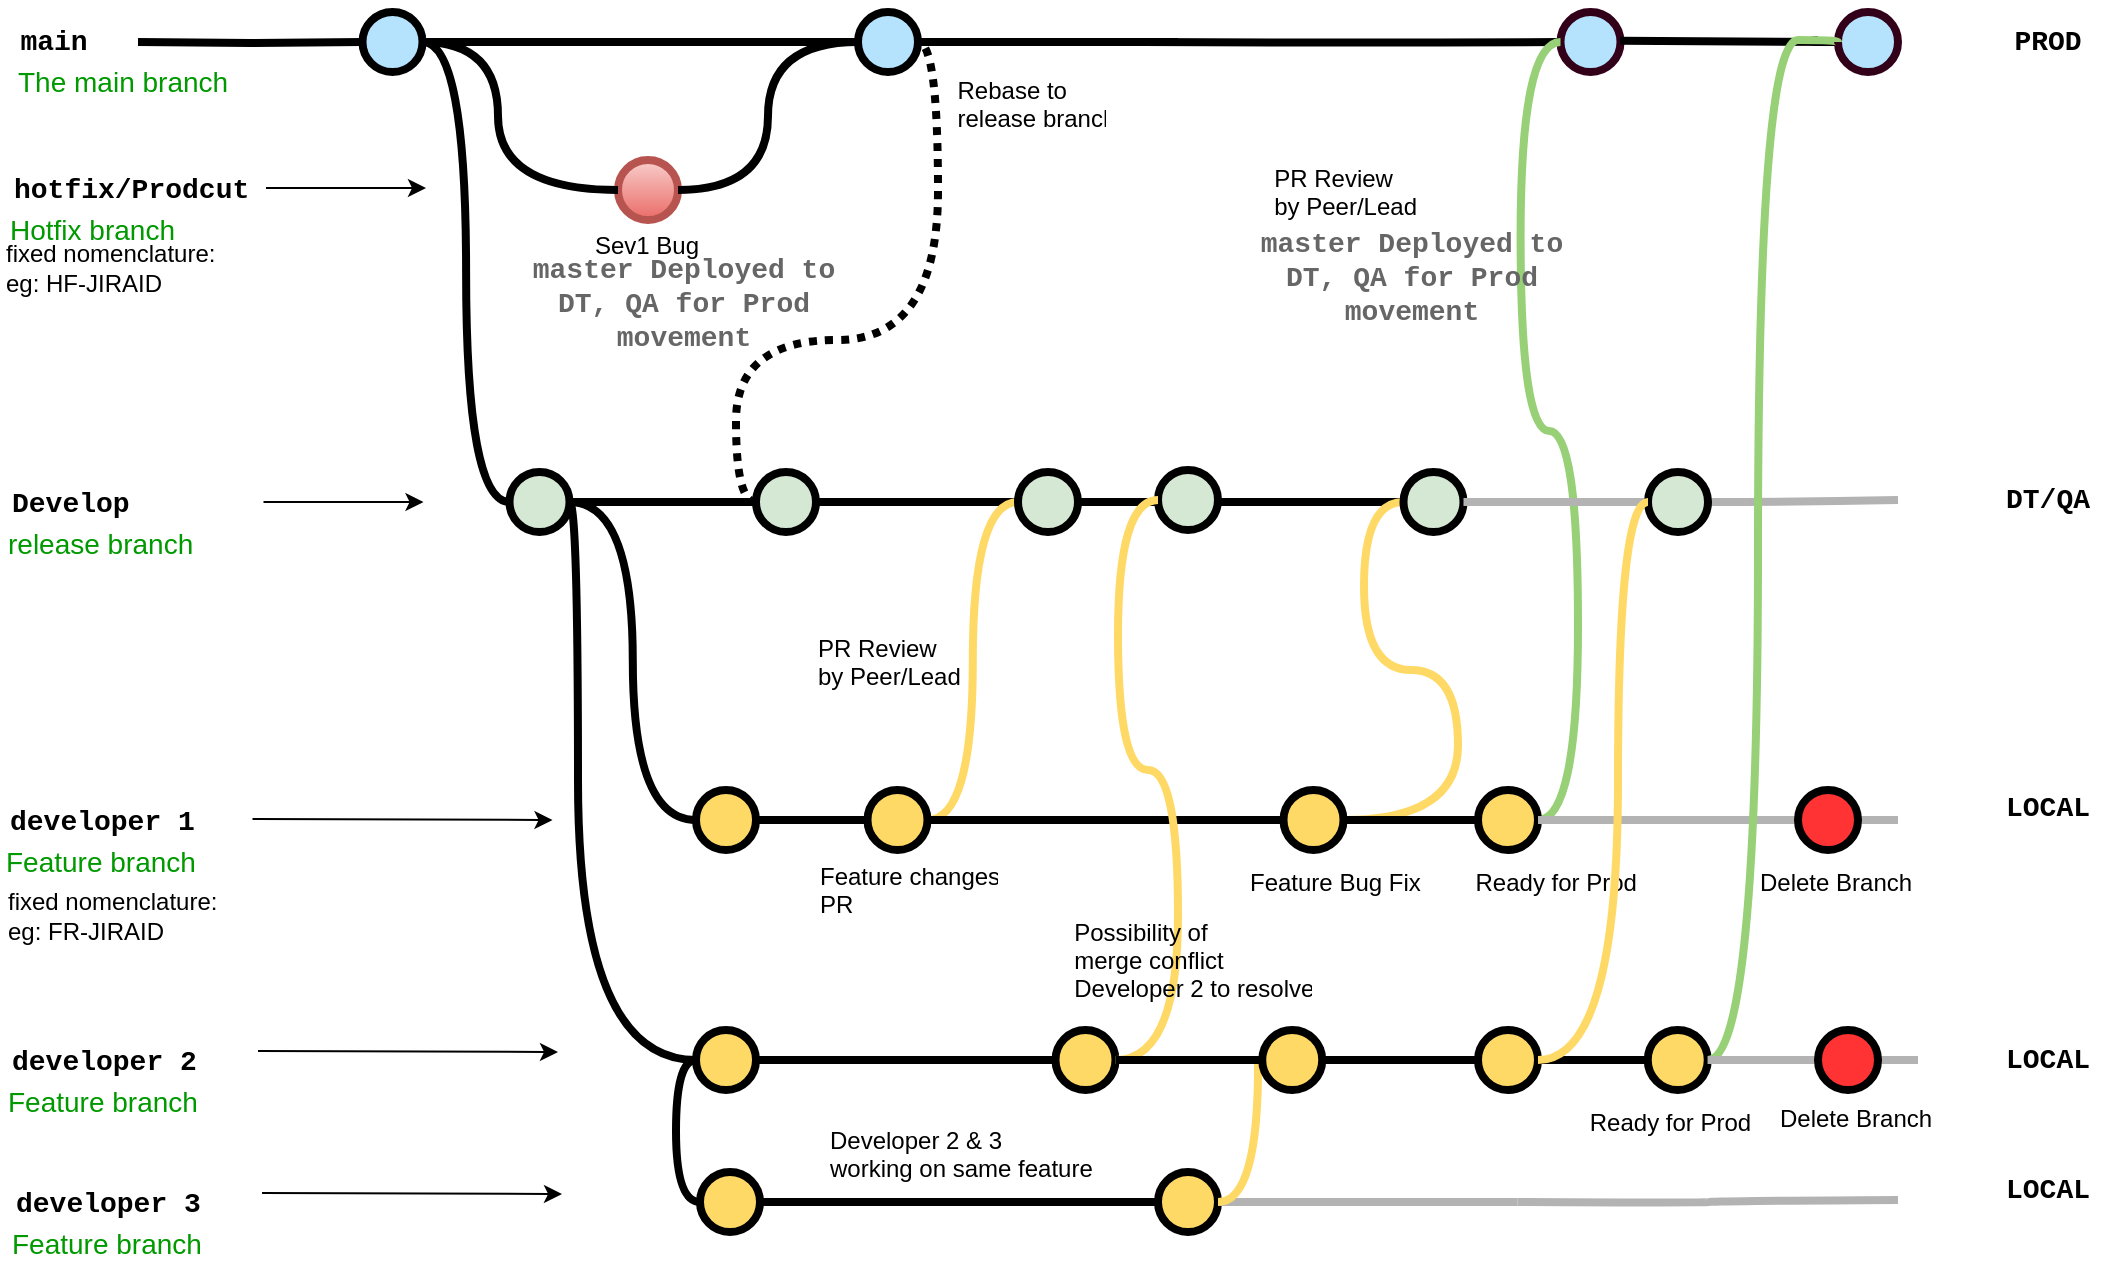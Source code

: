 <mxfile version="21.7.2" type="github">
  <diagram name="Page-1" id="x6axQz3fHqevGrwTB3aZ">
    <mxGraphModel dx="1026" dy="654" grid="1" gridSize="10" guides="1" tooltips="1" connect="1" arrows="1" fold="1" page="1" pageScale="1" pageWidth="850" pageHeight="1100" math="0" shadow="0">
      <root>
        <mxCell id="0" />
        <mxCell id="1" parent="0" />
        <mxCell id="QU6kxWwYpdwkzqT0IQGe-1" style="edgeStyle=orthogonalEdgeStyle;curved=1;orthogonalLoop=1;jettySize=auto;html=1;exitX=1;exitY=0.5;exitDx=0;exitDy=0;exitPerimeter=0;endArrow=none;endFill=0;strokeColor=#B3B3B3;strokeWidth=4;startArrow=none;" parent="1" source="QU6kxWwYpdwkzqT0IQGe-69" edge="1">
          <mxGeometry relative="1" as="geometry">
            <mxPoint x="1030" y="600" as="targetPoint" />
          </mxGeometry>
        </mxCell>
        <mxCell id="QU6kxWwYpdwkzqT0IQGe-2" style="edgeStyle=orthogonalEdgeStyle;curved=1;orthogonalLoop=1;jettySize=auto;html=1;exitX=1;exitY=0.5;exitDx=0;exitDy=0;exitPerimeter=0;endArrow=none;endFill=0;strokeColor=#B3B3B3;strokeWidth=4;" parent="1" source="u2piWgeCsa4W5K2k9t0e-21" edge="1">
          <mxGeometry relative="1" as="geometry">
            <mxPoint x="1030" y="440" as="targetPoint" />
          </mxGeometry>
        </mxCell>
        <mxCell id="QU6kxWwYpdwkzqT0IQGe-3" value="Sev1 Bug" style="text;html=1;strokeColor=none;fillColor=none;align=center;verticalAlign=middle;whiteSpace=wrap;overflow=hidden;" parent="1" vertex="1">
          <mxGeometry x="373.38" y="300" width="63.25" height="26" as="geometry" />
        </mxCell>
        <mxCell id="QU6kxWwYpdwkzqT0IQGe-4" value="" style="edgeStyle=orthogonalEdgeStyle;rounded=0;html=1;jettySize=auto;orthogonalLoop=1;plain-blue;endArrow=none;endFill=0;strokeWidth=4;strokeColor=#000000;startArrow=none;" parent="1" source="QU6kxWwYpdwkzqT0IQGe-56" edge="1">
          <mxGeometry x="292.25" y="211" as="geometry">
            <mxPoint x="500" y="211" as="targetPoint" />
          </mxGeometry>
        </mxCell>
        <mxCell id="QU6kxWwYpdwkzqT0IQGe-5" style="rounded=0;html=1;exitX=1;exitY=0.5;exitPerimeter=0;entryX=0;entryY=0.5;entryPerimeter=0;endArrow=none;endFill=0;jettySize=auto;orthogonalLoop=1;strokeWidth=4;fontSize=15;edgeStyle=orthogonalEdgeStyle;curved=1;" parent="1" source="QU6kxWwYpdwkzqT0IQGe-6" target="QU6kxWwYpdwkzqT0IQGe-12" edge="1">
          <mxGeometry relative="1" as="geometry" />
        </mxCell>
        <mxCell id="QU6kxWwYpdwkzqT0IQGe-6" value="" style="verticalLabelPosition=bottom;verticalAlign=top;html=1;strokeWidth=4;shape=mxgraph.flowchart.on-page_reference;plain-blue;gradientColor=none;fillColor=#B5E3Fe;strokeColor=#000000;" parent="1" vertex="1">
          <mxGeometry x="262.25" y="196" width="30" height="30" as="geometry" />
        </mxCell>
        <mxCell id="QU6kxWwYpdwkzqT0IQGe-7" value="" style="edgeStyle=orthogonalEdgeStyle;curved=1;rounded=0;orthogonalLoop=1;jettySize=auto;html=1;endArrow=none;endFill=0;strokeWidth=4;entryX=0;entryY=0.5;entryDx=0;entryDy=0;entryPerimeter=0;" parent="1" target="QU6kxWwYpdwkzqT0IQGe-8" edge="1">
          <mxGeometry relative="1" as="geometry">
            <mxPoint x="734.5" y="211" as="targetPoint" />
            <mxPoint x="652.25" y="211" as="sourcePoint" />
          </mxGeometry>
        </mxCell>
        <mxCell id="QU6kxWwYpdwkzqT0IQGe-8" value="" style="verticalLabelPosition=bottom;verticalAlign=top;html=1;strokeWidth=4;shape=mxgraph.flowchart.on-page_reference;plain-blue;gradientColor=none;strokeColor=#33001A;fillColor=#B5E3FE;" parent="1" vertex="1">
          <mxGeometry x="861.25" y="196" width="30" height="30" as="geometry" />
        </mxCell>
        <mxCell id="QU6kxWwYpdwkzqT0IQGe-9" value="" style="edgeStyle=orthogonalEdgeStyle;rounded=0;html=1;jettySize=auto;orthogonalLoop=1;strokeWidth=4;endArrow=none;endFill=0;" parent="1" target="QU6kxWwYpdwkzqT0IQGe-6" edge="1">
          <mxGeometry x="192.25" y="211" as="geometry">
            <mxPoint x="150" y="211" as="sourcePoint" />
          </mxGeometry>
        </mxCell>
        <mxCell id="QU6kxWwYpdwkzqT0IQGe-10" value="main" style="text;html=1;strokeColor=none;fillColor=none;align=center;verticalAlign=middle;whiteSpace=wrap;overflow=hidden;fontSize=14;fontStyle=1;fontFamily=Courier New;" parent="1" vertex="1">
          <mxGeometry x="83" y="190" width="50" height="42" as="geometry" />
        </mxCell>
        <mxCell id="QU6kxWwYpdwkzqT0IQGe-11" style="edgeStyle=orthogonalEdgeStyle;curved=1;rounded=0;html=1;exitX=1;exitY=0.5;exitPerimeter=0;endArrow=none;endFill=0;jettySize=auto;orthogonalLoop=1;strokeWidth=4;fontSize=15;" parent="1" source="QU6kxWwYpdwkzqT0IQGe-12" edge="1">
          <mxGeometry relative="1" as="geometry">
            <mxPoint x="480" y="441" as="targetPoint" />
          </mxGeometry>
        </mxCell>
        <mxCell id="QU6kxWwYpdwkzqT0IQGe-12" value="" style="verticalLabelPosition=bottom;verticalAlign=top;html=1;strokeWidth=4;shape=mxgraph.flowchart.on-page_reference;plain-purple;gradientColor=none;strokeColor=#000000;fillColor=#D5E8D4;" parent="1" vertex="1">
          <mxGeometry x="335.75" y="426" width="30" height="30" as="geometry" />
        </mxCell>
        <mxCell id="QU6kxWwYpdwkzqT0IQGe-13" style="edgeStyle=orthogonalEdgeStyle;curved=1;rounded=0;html=1;exitX=1;exitY=0.5;exitPerimeter=0;entryX=0;entryY=0.5;entryPerimeter=0;endArrow=none;endFill=0;jettySize=auto;orthogonalLoop=1;strokeWidth=4;fontSize=15;entryDx=0;entryDy=0;" parent="1" target="QU6kxWwYpdwkzqT0IQGe-27" edge="1" source="u2piWgeCsa4W5K2k9t0e-32">
          <mxGeometry relative="1" as="geometry">
            <mxPoint x="472.75" y="441" as="sourcePoint" />
            <mxPoint x="545.75" y="441" as="targetPoint" />
          </mxGeometry>
        </mxCell>
        <mxCell id="QU6kxWwYpdwkzqT0IQGe-14" value="Develop" style="text;html=1;strokeColor=none;fillColor=none;align=left;verticalAlign=middle;whiteSpace=wrap;overflow=hidden;fontSize=14;fontStyle=1;fontFamily=Courier New;" parent="1" vertex="1">
          <mxGeometry x="84.75" y="431" width="240" height="20" as="geometry" />
        </mxCell>
        <mxCell id="QU6kxWwYpdwkzqT0IQGe-15" style="edgeStyle=orthogonalEdgeStyle;rounded=0;orthogonalLoop=1;jettySize=auto;html=1;entryX=1;entryY=0.5;entryDx=0;entryDy=0;entryPerimeter=0;endArrow=none;endFill=0;strokeWidth=4;curved=1;exitX=0;exitY=0.5;exitDx=0;exitDy=0;exitPerimeter=0;" parent="1" source="QU6kxWwYpdwkzqT0IQGe-17" target="QU6kxWwYpdwkzqT0IQGe-12" edge="1">
          <mxGeometry relative="1" as="geometry">
            <mxPoint x="412.75" y="521" as="sourcePoint" />
          </mxGeometry>
        </mxCell>
        <mxCell id="QU6kxWwYpdwkzqT0IQGe-16" value="" style="edgeStyle=orthogonalEdgeStyle;rounded=0;orthogonalLoop=1;jettySize=auto;html=1;endArrow=none;endFill=0;strokeWidth=4;" parent="1" source="QU6kxWwYpdwkzqT0IQGe-17" target="QU6kxWwYpdwkzqT0IQGe-19" edge="1">
          <mxGeometry relative="1" as="geometry" />
        </mxCell>
        <mxCell id="QU6kxWwYpdwkzqT0IQGe-17" value="" style="verticalLabelPosition=bottom;verticalAlign=top;html=1;strokeWidth=4;shape=mxgraph.flowchart.on-page_reference;plain-purple;gradientColor=none;strokeColor=#000000;fillColor=#FFD966;" parent="1" vertex="1">
          <mxGeometry x="429" y="585" width="30" height="30" as="geometry" />
        </mxCell>
        <mxCell id="QU6kxWwYpdwkzqT0IQGe-18" style="edgeStyle=orthogonalEdgeStyle;curved=1;rounded=0;orthogonalLoop=1;jettySize=auto;html=1;exitX=1;exitY=0.5;exitDx=0;exitDy=0;exitPerimeter=0;entryX=0;entryY=0.5;entryDx=0;entryDy=0;entryPerimeter=0;endArrow=none;endFill=0;strokeWidth=4;fontFamily=Courier New;fontColor=#009900;strokeColor=#FFD966;" parent="1" source="QU6kxWwYpdwkzqT0IQGe-19" target="QU6kxWwYpdwkzqT0IQGe-27" edge="1">
          <mxGeometry relative="1" as="geometry">
            <mxPoint x="692.75" y="521" as="targetPoint" />
          </mxGeometry>
        </mxCell>
        <mxCell id="QU6kxWwYpdwkzqT0IQGe-19" value="" style="verticalLabelPosition=bottom;verticalAlign=top;html=1;strokeWidth=4;shape=mxgraph.flowchart.on-page_reference;plain-purple;gradientColor=none;strokeColor=#000000;fillColor=#FFD966;" parent="1" vertex="1">
          <mxGeometry x="514.75" y="585" width="30" height="30" as="geometry" />
        </mxCell>
        <mxCell id="QU6kxWwYpdwkzqT0IQGe-20" value="developer 1" style="text;html=1;strokeColor=none;fillColor=none;align=left;verticalAlign=middle;whiteSpace=wrap;overflow=hidden;fontSize=14;fontStyle=1;fontFamily=Courier New;" parent="1" vertex="1">
          <mxGeometry x="83.5" y="590" width="240" height="20" as="geometry" />
        </mxCell>
        <mxCell id="QU6kxWwYpdwkzqT0IQGe-21" value="Feature branch" style="text;html=1;strokeColor=none;fillColor=none;align=left;verticalAlign=middle;whiteSpace=wrap;overflow=hidden;fontSize=14;fontStyle=0;fontColor=#009900;" parent="1" vertex="1">
          <mxGeometry x="81.75" y="610" width="240" height="20" as="geometry" />
        </mxCell>
        <mxCell id="QU6kxWwYpdwkzqT0IQGe-22" value="release branch" style="text;html=1;strokeColor=none;fillColor=none;align=left;verticalAlign=middle;whiteSpace=wrap;overflow=hidden;fontSize=14;fontStyle=0;fontColor=#009900;" parent="1" vertex="1">
          <mxGeometry x="82.75" y="451" width="240" height="20" as="geometry" />
        </mxCell>
        <mxCell id="QU6kxWwYpdwkzqT0IQGe-23" value="The main branch&lt;br&gt;" style="text;html=1;strokeColor=none;fillColor=none;align=left;verticalAlign=middle;whiteSpace=wrap;overflow=hidden;fontSize=14;fontStyle=0;fontColor=#009900;" parent="1" vertex="1">
          <mxGeometry x="88.25" y="220" width="146.75" height="20" as="geometry" />
        </mxCell>
        <mxCell id="QU6kxWwYpdwkzqT0IQGe-24" value="" style="endArrow=classic;html=1;strokeWidth=1;fontFamily=Courier New;fontColor=#009900;" parent="1" edge="1">
          <mxGeometry width="50" height="50" relative="1" as="geometry">
            <mxPoint x="207.25" y="599.5" as="sourcePoint" />
            <mxPoint x="357.25" y="600" as="targetPoint" />
          </mxGeometry>
        </mxCell>
        <mxCell id="QU6kxWwYpdwkzqT0IQGe-25" value="" style="endArrow=classic;html=1;strokeWidth=1;fontFamily=Courier New;fontColor=#009900;" parent="1" edge="1">
          <mxGeometry width="50" height="50" relative="1" as="geometry">
            <mxPoint x="212.75" y="441" as="sourcePoint" />
            <mxPoint x="292.75" y="441" as="targetPoint" />
          </mxGeometry>
        </mxCell>
        <mxCell id="QU6kxWwYpdwkzqT0IQGe-26" value="" style="edgeStyle=orthogonalEdgeStyle;curved=1;rounded=0;orthogonalLoop=1;jettySize=auto;html=1;endArrow=none;endFill=0;strokeWidth=4;fontFamily=Courier New;fontColor=#009900;" parent="1" source="QU6kxWwYpdwkzqT0IQGe-27" target="QU6kxWwYpdwkzqT0IQGe-29" edge="1">
          <mxGeometry relative="1" as="geometry" />
        </mxCell>
        <mxCell id="QU6kxWwYpdwkzqT0IQGe-27" value="" style="verticalLabelPosition=bottom;verticalAlign=top;html=1;strokeWidth=4;shape=mxgraph.flowchart.on-page_reference;plain-purple;gradientColor=none;strokeColor=#000000;fillColor=#D5E8D4;" parent="1" vertex="1">
          <mxGeometry x="590" y="426" width="30" height="30" as="geometry" />
        </mxCell>
        <mxCell id="QU6kxWwYpdwkzqT0IQGe-28" style="edgeStyle=orthogonalEdgeStyle;curved=1;orthogonalLoop=1;jettySize=auto;html=1;exitX=0;exitY=0.5;exitDx=0;exitDy=0;exitPerimeter=0;entryX=1;entryY=0.5;entryDx=0;entryDy=0;entryPerimeter=0;endArrow=none;endFill=0;strokeColor=#FFD966;strokeWidth=4;" parent="1" source="QU6kxWwYpdwkzqT0IQGe-29" target="QU6kxWwYpdwkzqT0IQGe-43" edge="1">
          <mxGeometry relative="1" as="geometry">
            <Array as="points">
              <mxPoint x="763" y="441" />
              <mxPoint x="763" y="525" />
              <mxPoint x="810" y="525" />
              <mxPoint x="810" y="600" />
            </Array>
          </mxGeometry>
        </mxCell>
        <mxCell id="QU6kxWwYpdwkzqT0IQGe-29" value="" style="verticalLabelPosition=bottom;verticalAlign=top;html=1;strokeWidth=4;shape=mxgraph.flowchart.on-page_reference;plain-purple;gradientColor=none;strokeColor=#000000;fillColor=#D5E8D4;" parent="1" vertex="1">
          <mxGeometry x="782.75" y="426" width="30" height="30" as="geometry" />
        </mxCell>
        <mxCell id="QU6kxWwYpdwkzqT0IQGe-30" value="" style="edgeStyle=orthogonalEdgeStyle;rounded=0;orthogonalLoop=1;jettySize=auto;html=1;fontSize=15;endArrow=none;endFill=0;strokeWidth=4;" parent="1" source="QU6kxWwYpdwkzqT0IQGe-56" edge="1">
          <mxGeometry relative="1" as="geometry">
            <mxPoint x="670" y="211" as="targetPoint" />
            <mxPoint x="482.25" y="211" as="sourcePoint" />
          </mxGeometry>
        </mxCell>
        <mxCell id="QU6kxWwYpdwkzqT0IQGe-31" value="&lt;div style=&quot;&quot;&gt;&lt;span&gt;fixed nomenclature:&lt;/span&gt;&lt;/div&gt;&lt;div style=&quot;&quot;&gt;&lt;span&gt;eg: FR-JIRAID&lt;/span&gt;&lt;/div&gt;" style="text;html=1;strokeColor=none;fillColor=none;align=left;verticalAlign=middle;whiteSpace=wrap;overflow=hidden;fontSize=12;fontStyle=0;fontColor=#000000;" parent="1" vertex="1">
          <mxGeometry x="82.75" y="625" width="153.25" height="45" as="geometry" />
        </mxCell>
        <mxCell id="QU6kxWwYpdwkzqT0IQGe-32" value="" style="verticalLabelPosition=bottom;verticalAlign=top;html=1;strokeWidth=4;shape=mxgraph.flowchart.on-page_reference;plain-blue;gradientColor=#EA6B66;strokeColor=#B85450;fillColor=#F8CECC;" parent="1" vertex="1">
          <mxGeometry x="390" y="270" width="30" height="30" as="geometry" />
        </mxCell>
        <mxCell id="QU6kxWwYpdwkzqT0IQGe-33" style="edgeStyle=orthogonalEdgeStyle;curved=1;rounded=0;html=1;exitX=1;exitY=0.5;exitPerimeter=0;entryX=0;entryY=0.5;entryPerimeter=0;endArrow=none;endFill=0;jettySize=auto;orthogonalLoop=1;strokeWidth=4;fontSize=15;exitDx=0;exitDy=0;entryDx=0;entryDy=0;" parent="1" source="QU6kxWwYpdwkzqT0IQGe-6" target="QU6kxWwYpdwkzqT0IQGe-32" edge="1">
          <mxGeometry relative="1" as="geometry">
            <mxPoint x="302.25" y="221" as="sourcePoint" />
            <mxPoint x="349.75" y="366" as="targetPoint" />
            <Array as="points">
              <mxPoint x="330" y="211" />
              <mxPoint x="330" y="285" />
            </Array>
          </mxGeometry>
        </mxCell>
        <mxCell id="QU6kxWwYpdwkzqT0IQGe-34" value="hotfix/Prodcut" style="text;html=1;strokeColor=none;fillColor=none;align=left;verticalAlign=middle;whiteSpace=wrap;overflow=hidden;fontSize=14;fontStyle=1;fontFamily=Courier New;" parent="1" vertex="1">
          <mxGeometry x="86" y="274" width="240" height="20" as="geometry" />
        </mxCell>
        <mxCell id="QU6kxWwYpdwkzqT0IQGe-35" value="Hotfix branch" style="text;html=1;strokeColor=none;fillColor=none;align=left;verticalAlign=middle;whiteSpace=wrap;overflow=hidden;fontSize=14;fontStyle=0;fontColor=#009900;" parent="1" vertex="1">
          <mxGeometry x="84" y="294" width="240" height="20" as="geometry" />
        </mxCell>
        <mxCell id="QU6kxWwYpdwkzqT0IQGe-36" value="" style="endArrow=classic;html=1;strokeWidth=1;fontFamily=Courier New;fontColor=#009900;" parent="1" edge="1">
          <mxGeometry width="50" height="50" relative="1" as="geometry">
            <mxPoint x="214" y="284" as="sourcePoint" />
            <mxPoint x="294" y="284" as="targetPoint" />
          </mxGeometry>
        </mxCell>
        <mxCell id="QU6kxWwYpdwkzqT0IQGe-37" value="&lt;div style=&quot;&quot;&gt;&lt;span&gt;fixed nomenclature:&lt;/span&gt;&lt;/div&gt;&lt;div style=&quot;&quot;&gt;&lt;span&gt;eg: HF-JIRAID&lt;/span&gt;&lt;/div&gt;" style="text;html=1;strokeColor=none;fillColor=none;align=left;verticalAlign=middle;whiteSpace=wrap;overflow=hidden;fontSize=12;fontStyle=0;fontColor=#000000;" parent="1" vertex="1">
          <mxGeometry x="81.75" y="301" width="153.25" height="45" as="geometry" />
        </mxCell>
        <mxCell id="QU6kxWwYpdwkzqT0IQGe-38" value="" style="edgeStyle=orthogonalEdgeStyle;rounded=0;html=1;jettySize=auto;orthogonalLoop=1;plain-blue;endArrow=none;endFill=0;strokeWidth=4;strokeColor=#000000;" parent="1" source="QU6kxWwYpdwkzqT0IQGe-6" target="QU6kxWwYpdwkzqT0IQGe-56" edge="1">
          <mxGeometry x="292.25" y="211" as="geometry">
            <mxPoint x="500" y="211" as="targetPoint" />
            <mxPoint x="292.25" y="211" as="sourcePoint" />
          </mxGeometry>
        </mxCell>
        <mxCell id="QU6kxWwYpdwkzqT0IQGe-39" style="edgeStyle=orthogonalEdgeStyle;curved=1;rounded=0;html=1;exitX=1;exitY=0.5;exitPerimeter=0;entryX=0;entryY=0.5;entryPerimeter=0;endArrow=none;endFill=0;jettySize=auto;orthogonalLoop=1;strokeWidth=4;fontSize=15;entryDx=0;entryDy=0;exitDx=0;exitDy=0;" parent="1" source="QU6kxWwYpdwkzqT0IQGe-32" target="QU6kxWwYpdwkzqT0IQGe-56" edge="1">
          <mxGeometry relative="1" as="geometry">
            <mxPoint x="589.75" y="366" as="sourcePoint" />
            <mxPoint x="632.25" y="221" as="targetPoint" />
          </mxGeometry>
        </mxCell>
        <mxCell id="QU6kxWwYpdwkzqT0IQGe-40" value="PROD" style="text;html=1;strokeColor=none;fillColor=none;align=center;verticalAlign=middle;whiteSpace=wrap;overflow=hidden;fontSize=14;fontStyle=1;fontFamily=Courier New;" parent="1" vertex="1">
          <mxGeometry x="1080" y="190" width="50" height="42" as="geometry" />
        </mxCell>
        <mxCell id="QU6kxWwYpdwkzqT0IQGe-41" value="DT/QA" style="text;html=1;strokeColor=none;fillColor=none;align=center;verticalAlign=middle;whiteSpace=wrap;overflow=hidden;fontSize=14;fontStyle=1;fontFamily=Courier New;" parent="1" vertex="1">
          <mxGeometry x="1080" y="419" width="50" height="42" as="geometry" />
        </mxCell>
        <mxCell id="QU6kxWwYpdwkzqT0IQGe-42" value="LOCAL" style="text;html=1;strokeColor=none;fillColor=none;align=center;verticalAlign=middle;whiteSpace=wrap;overflow=hidden;fontSize=14;fontStyle=1;fontFamily=Courier New;" parent="1" vertex="1">
          <mxGeometry x="1080" y="573" width="50" height="42" as="geometry" />
        </mxCell>
        <mxCell id="QU6kxWwYpdwkzqT0IQGe-43" value="" style="verticalLabelPosition=bottom;verticalAlign=top;html=1;strokeWidth=4;shape=mxgraph.flowchart.on-page_reference;plain-purple;gradientColor=none;strokeColor=#000000;fillColor=#FFD966;" parent="1" vertex="1">
          <mxGeometry x="722.75" y="585" width="30" height="30" as="geometry" />
        </mxCell>
        <mxCell id="QU6kxWwYpdwkzqT0IQGe-44" value="" style="edgeStyle=orthogonalEdgeStyle;curved=1;orthogonalLoop=1;jettySize=auto;html=1;exitX=1;exitY=0.5;exitDx=0;exitDy=0;exitPerimeter=0;endArrow=none;endFill=0;strokeColor=#000000;strokeWidth=4;" parent="1" source="QU6kxWwYpdwkzqT0IQGe-19" target="QU6kxWwYpdwkzqT0IQGe-43" edge="1">
          <mxGeometry relative="1" as="geometry">
            <mxPoint x="876" y="600" as="targetPoint" />
            <mxPoint x="637.75" y="600" as="sourcePoint" />
          </mxGeometry>
        </mxCell>
        <mxCell id="QU6kxWwYpdwkzqT0IQGe-45" value="" style="edgeStyle=orthogonalEdgeStyle;rounded=0;orthogonalLoop=1;jettySize=auto;html=1;endArrow=none;endFill=0;strokeWidth=4;" parent="1" source="QU6kxWwYpdwkzqT0IQGe-46" target="QU6kxWwYpdwkzqT0IQGe-47" edge="1">
          <mxGeometry relative="1" as="geometry" />
        </mxCell>
        <mxCell id="QU6kxWwYpdwkzqT0IQGe-46" value="" style="verticalLabelPosition=bottom;verticalAlign=top;html=1;strokeWidth=4;shape=mxgraph.flowchart.on-page_reference;plain-purple;gradientColor=none;strokeColor=#000000;fillColor=#FFD966;" parent="1" vertex="1">
          <mxGeometry x="429" y="705" width="30" height="30" as="geometry" />
        </mxCell>
        <mxCell id="QU6kxWwYpdwkzqT0IQGe-47" value="" style="verticalLabelPosition=bottom;verticalAlign=top;html=1;strokeWidth=4;shape=mxgraph.flowchart.on-page_reference;plain-purple;gradientColor=none;strokeColor=#000000;fillColor=#FFD966;" parent="1" vertex="1">
          <mxGeometry x="608.75" y="705" width="30" height="30" as="geometry" />
        </mxCell>
        <mxCell id="QU6kxWwYpdwkzqT0IQGe-48" value="developer 2" style="text;html=1;strokeColor=none;fillColor=none;align=left;verticalAlign=middle;whiteSpace=wrap;overflow=hidden;fontSize=14;fontStyle=1;fontFamily=Courier New;" parent="1" vertex="1">
          <mxGeometry x="84.5" y="710" width="240" height="20" as="geometry" />
        </mxCell>
        <mxCell id="QU6kxWwYpdwkzqT0IQGe-49" value="Feature branch" style="text;html=1;strokeColor=none;fillColor=none;align=left;verticalAlign=middle;whiteSpace=wrap;overflow=hidden;fontSize=14;fontStyle=0;fontColor=#009900;" parent="1" vertex="1">
          <mxGeometry x="82.75" y="730" width="240" height="20" as="geometry" />
        </mxCell>
        <mxCell id="QU6kxWwYpdwkzqT0IQGe-50" value="" style="endArrow=classic;html=1;strokeWidth=1;fontFamily=Courier New;fontColor=#009900;" parent="1" edge="1">
          <mxGeometry width="50" height="50" relative="1" as="geometry">
            <mxPoint x="210" y="715.5" as="sourcePoint" />
            <mxPoint x="360" y="716" as="targetPoint" />
          </mxGeometry>
        </mxCell>
        <mxCell id="QU6kxWwYpdwkzqT0IQGe-51" value="LOCAL" style="text;html=1;strokeColor=none;fillColor=none;align=center;verticalAlign=middle;whiteSpace=wrap;overflow=hidden;fontSize=14;fontStyle=1;fontFamily=Courier New;" parent="1" vertex="1">
          <mxGeometry x="1080" y="699" width="50" height="42" as="geometry" />
        </mxCell>
        <mxCell id="QU6kxWwYpdwkzqT0IQGe-52" value="" style="edgeStyle=orthogonalEdgeStyle;curved=1;orthogonalLoop=1;jettySize=auto;html=1;exitX=1;exitY=0.5;exitDx=0;exitDy=0;exitPerimeter=0;endArrow=none;endFill=0;strokeColor=#B3B3B3;strokeWidth=4;startArrow=none;" parent="1" source="u2piWgeCsa4W5K2k9t0e-28" edge="1">
          <mxGeometry relative="1" as="geometry">
            <mxPoint x="1040" y="720" as="targetPoint" />
            <mxPoint x="638.75" y="720" as="sourcePoint" />
          </mxGeometry>
        </mxCell>
        <mxCell id="QU6kxWwYpdwkzqT0IQGe-53" value="Feature changes&#xa;PR" style="text;strokeColor=none;fillColor=none;align=left;verticalAlign=middle;spacingLeft=4;spacingRight=4;overflow=hidden;points=[[0,0.5],[1,0.5]];portConstraint=eastwest;rotatable=0;" parent="1" vertex="1">
          <mxGeometry x="485" y="619" width="100" height="31" as="geometry" />
        </mxCell>
        <mxCell id="QU6kxWwYpdwkzqT0IQGe-54" style="edgeStyle=orthogonalEdgeStyle;rounded=0;orthogonalLoop=1;jettySize=auto;html=1;endArrow=none;endFill=0;strokeWidth=4;curved=1;exitX=0;exitY=0.5;exitDx=0;exitDy=0;exitPerimeter=0;" parent="1" source="QU6kxWwYpdwkzqT0IQGe-46" target="QU6kxWwYpdwkzqT0IQGe-12" edge="1">
          <mxGeometry relative="1" as="geometry">
            <mxPoint x="439" y="610" as="sourcePoint" />
            <mxPoint x="376" y="451" as="targetPoint" />
            <Array as="points">
              <mxPoint x="370" y="720" />
              <mxPoint x="370" y="441" />
            </Array>
          </mxGeometry>
        </mxCell>
        <mxCell id="QU6kxWwYpdwkzqT0IQGe-55" value="" style="edgeStyle=orthogonalEdgeStyle;rounded=0;orthogonalLoop=1;jettySize=auto;html=1;fontSize=15;endArrow=none;endFill=0;strokeWidth=4;entryX=0;entryY=0.5;entryDx=0;entryDy=0;entryPerimeter=0;" parent="1" target="QU6kxWwYpdwkzqT0IQGe-56" edge="1">
          <mxGeometry relative="1" as="geometry">
            <mxPoint x="622" y="211" as="targetPoint" />
            <mxPoint x="482.25" y="211" as="sourcePoint" />
          </mxGeometry>
        </mxCell>
        <mxCell id="QU6kxWwYpdwkzqT0IQGe-56" value="" style="verticalLabelPosition=bottom;verticalAlign=top;html=1;strokeWidth=4;shape=mxgraph.flowchart.on-page_reference;plain-blue;gradientColor=none;strokeColor=#000000;fillColor=#B5E3FE;" parent="1" vertex="1">
          <mxGeometry x="510" y="196" width="30" height="30" as="geometry" />
        </mxCell>
        <mxCell id="QU6kxWwYpdwkzqT0IQGe-57" value="" style="verticalLabelPosition=bottom;verticalAlign=top;html=1;strokeWidth=4;shape=mxgraph.flowchart.on-page_reference;plain-purple;gradientColor=none;strokeColor=#000000;fillColor=#D5E8D4;" parent="1" vertex="1">
          <mxGeometry x="660" y="425" width="30" height="30" as="geometry" />
        </mxCell>
        <mxCell id="QU6kxWwYpdwkzqT0IQGe-58" style="edgeStyle=orthogonalEdgeStyle;curved=1;rounded=0;orthogonalLoop=1;jettySize=auto;html=1;exitX=1;exitY=0.5;exitDx=0;exitDy=0;exitPerimeter=0;entryX=0;entryY=0.5;entryDx=0;entryDy=0;entryPerimeter=0;endArrow=none;endFill=0;strokeWidth=4;fontFamily=Courier New;fontColor=#009900;strokeColor=#FFD966;" parent="1" source="QU6kxWwYpdwkzqT0IQGe-47" target="QU6kxWwYpdwkzqT0IQGe-57" edge="1">
          <mxGeometry relative="1" as="geometry">
            <mxPoint x="600" y="451" as="targetPoint" />
            <mxPoint x="555" y="610" as="sourcePoint" />
            <Array as="points">
              <mxPoint x="670" y="720" />
              <mxPoint x="670" y="575" />
              <mxPoint x="640" y="440" />
            </Array>
          </mxGeometry>
        </mxCell>
        <mxCell id="QU6kxWwYpdwkzqT0IQGe-59" value="PR Review&#xa;by Peer/Lead" style="text;strokeColor=none;fillColor=none;align=left;verticalAlign=middle;spacingLeft=4;spacingRight=4;overflow=hidden;points=[[0,0.5],[1,0.5]];portConstraint=eastwest;rotatable=0;" parent="1" vertex="1">
          <mxGeometry x="484" y="505" width="85" height="31" as="geometry" />
        </mxCell>
        <mxCell id="QU6kxWwYpdwkzqT0IQGe-60" value="Feature Bug Fix" style="text;strokeColor=none;fillColor=none;align=left;verticalAlign=middle;spacingLeft=4;spacingRight=4;overflow=hidden;points=[[0,0.5],[1,0.5]];portConstraint=eastwest;rotatable=0;" parent="1" vertex="1">
          <mxGeometry x="700" y="615" width="100" height="31" as="geometry" />
        </mxCell>
        <mxCell id="QU6kxWwYpdwkzqT0IQGe-61" value="master Deployed to DT, QA for Prod movement" style="text;html=1;strokeColor=none;fillColor=none;align=center;verticalAlign=middle;whiteSpace=wrap;overflow=hidden;fontSize=14;fontStyle=1;fontFamily=Courier New;fontColor=#666666;" parent="1" vertex="1">
          <mxGeometry x="335.75" y="314" width="174.25" height="56" as="geometry" />
        </mxCell>
        <mxCell id="QU6kxWwYpdwkzqT0IQGe-62" value="Possibility of &#xa;merge conflict&#xa;Developer 2 to resolve" style="text;strokeColor=none;fillColor=none;align=left;verticalAlign=middle;spacingLeft=4;spacingRight=4;overflow=hidden;points=[[0,0.5],[1,0.5]];portConstraint=eastwest;rotatable=0;" parent="1" vertex="1">
          <mxGeometry x="612.12" y="646" width="130" height="47" as="geometry" />
        </mxCell>
        <mxCell id="QU6kxWwYpdwkzqT0IQGe-63" value="" style="edgeStyle=orthogonalEdgeStyle;curved=1;orthogonalLoop=1;jettySize=auto;html=1;exitX=1;exitY=0.5;exitDx=0;exitDy=0;exitPerimeter=0;endArrow=none;endFill=0;strokeColor=#000000;strokeWidth=4;startArrow=none;" parent="1" source="QU6kxWwYpdwkzqT0IQGe-43" target="QU6kxWwYpdwkzqT0IQGe-65" edge="1">
          <mxGeometry relative="1" as="geometry">
            <mxPoint x="980" y="600" as="targetPoint" />
            <mxPoint x="753" y="600" as="sourcePoint" />
          </mxGeometry>
        </mxCell>
        <mxCell id="QU6kxWwYpdwkzqT0IQGe-64" style="edgeStyle=orthogonalEdgeStyle;rounded=1;orthogonalLoop=1;jettySize=auto;html=1;entryX=0;entryY=0.5;entryDx=0;entryDy=0;entryPerimeter=0;curved=1;endArrow=none;strokeColor=#97D077;endFill=0;strokeWidth=4;" parent="1" source="QU6kxWwYpdwkzqT0IQGe-65" target="QU6kxWwYpdwkzqT0IQGe-8" edge="1">
          <mxGeometry relative="1" as="geometry" />
        </mxCell>
        <mxCell id="QU6kxWwYpdwkzqT0IQGe-65" value="" style="verticalLabelPosition=bottom;verticalAlign=top;html=1;strokeWidth=4;shape=mxgraph.flowchart.on-page_reference;plain-purple;gradientColor=none;strokeColor=#000000;fillColor=#FFD966;" parent="1" vertex="1">
          <mxGeometry x="820" y="585" width="30" height="30" as="geometry" />
        </mxCell>
        <mxCell id="QU6kxWwYpdwkzqT0IQGe-66" value="Ready for Prod" style="text;strokeColor=none;fillColor=none;align=left;verticalAlign=middle;spacingLeft=4;spacingRight=4;overflow=hidden;points=[[0,0.5],[1,0.5]];portConstraint=eastwest;rotatable=0;" parent="1" vertex="1">
          <mxGeometry x="812.75" y="615" width="100" height="31" as="geometry" />
        </mxCell>
        <mxCell id="QU6kxWwYpdwkzqT0IQGe-67" value="PR Review&#xa;by Peer/Lead" style="text;strokeColor=none;fillColor=none;align=left;verticalAlign=middle;spacingLeft=4;spacingRight=4;overflow=hidden;points=[[0,0.5],[1,0.5]];portConstraint=eastwest;rotatable=0;" parent="1" vertex="1">
          <mxGeometry x="712.12" y="270" width="85" height="31" as="geometry" />
        </mxCell>
        <mxCell id="QU6kxWwYpdwkzqT0IQGe-68" value="" style="edgeStyle=orthogonalEdgeStyle;curved=1;orthogonalLoop=1;jettySize=auto;html=1;exitX=1;exitY=0.5;exitDx=0;exitDy=0;exitPerimeter=0;endArrow=none;endFill=0;strokeColor=#B3B3B3;strokeWidth=4;startArrow=none;" parent="1" source="QU6kxWwYpdwkzqT0IQGe-65" target="QU6kxWwYpdwkzqT0IQGe-69" edge="1">
          <mxGeometry relative="1" as="geometry">
            <mxPoint x="980" y="600" as="targetPoint" />
            <mxPoint x="850" y="600" as="sourcePoint" />
          </mxGeometry>
        </mxCell>
        <mxCell id="QU6kxWwYpdwkzqT0IQGe-69" value="" style="verticalLabelPosition=bottom;verticalAlign=top;html=1;strokeWidth=4;shape=mxgraph.flowchart.on-page_reference;plain-purple;gradientColor=none;strokeColor=#000000;fillColor=#FF3333;" parent="1" vertex="1">
          <mxGeometry x="980" y="585" width="30" height="30" as="geometry" />
        </mxCell>
        <mxCell id="QU6kxWwYpdwkzqT0IQGe-70" value="Delete Branch" style="text;strokeColor=none;fillColor=none;align=left;verticalAlign=middle;spacingLeft=4;spacingRight=4;overflow=hidden;points=[[0,0.5],[1,0.5]];portConstraint=eastwest;rotatable=0;" parent="1" vertex="1">
          <mxGeometry x="955" y="615" width="100" height="31" as="geometry" />
        </mxCell>
        <mxCell id="QU6kxWwYpdwkzqT0IQGe-71" value="master Deployed to DT, QA for Prod movement" style="text;html=1;strokeColor=none;fillColor=none;align=center;verticalAlign=middle;whiteSpace=wrap;overflow=hidden;fontSize=14;fontStyle=1;fontFamily=Courier New;fontColor=#666666;" parent="1" vertex="1">
          <mxGeometry x="700" y="301" width="174.25" height="56" as="geometry" />
        </mxCell>
        <mxCell id="QU6kxWwYpdwkzqT0IQGe-72" value="" style="edgeStyle=orthogonalEdgeStyle;curved=1;rounded=0;orthogonalLoop=1;jettySize=auto;html=1;endArrow=none;endFill=0;strokeWidth=4;" parent="1" source="QU6kxWwYpdwkzqT0IQGe-76" edge="1">
          <mxGeometry relative="1" as="geometry">
            <mxPoint x="990" y="210" as="targetPoint" />
            <mxPoint x="891" y="210.37" as="sourcePoint" />
          </mxGeometry>
        </mxCell>
        <mxCell id="QU6kxWwYpdwkzqT0IQGe-73" value="" style="edgeStyle=orthogonalEdgeStyle;curved=1;orthogonalLoop=1;jettySize=auto;html=1;exitX=1;exitY=0.5;exitDx=0;exitDy=0;exitPerimeter=0;endArrow=none;endFill=0;strokeColor=#000000;strokeWidth=4;" parent="1" source="u2piWgeCsa4W5K2k9t0e-18" target="QU6kxWwYpdwkzqT0IQGe-74" edge="1">
          <mxGeometry relative="1" as="geometry">
            <mxPoint x="980" y="720" as="targetPoint" />
            <mxPoint x="639" y="720" as="sourcePoint" />
          </mxGeometry>
        </mxCell>
        <mxCell id="QU6kxWwYpdwkzqT0IQGe-74" value="" style="verticalLabelPosition=bottom;verticalAlign=top;html=1;strokeWidth=4;shape=mxgraph.flowchart.on-page_reference;plain-purple;gradientColor=none;strokeColor=#000000;fillColor=#FFD966;" parent="1" vertex="1">
          <mxGeometry x="904.88" y="705" width="30" height="30" as="geometry" />
        </mxCell>
        <mxCell id="QU6kxWwYpdwkzqT0IQGe-75" value="" style="edgeStyle=orthogonalEdgeStyle;curved=1;rounded=0;orthogonalLoop=1;jettySize=auto;html=1;endArrow=none;endFill=0;strokeWidth=4;" parent="1" target="QU6kxWwYpdwkzqT0IQGe-76" edge="1">
          <mxGeometry relative="1" as="geometry">
            <mxPoint x="990" y="210" as="targetPoint" />
            <mxPoint x="891" y="210.37" as="sourcePoint" />
          </mxGeometry>
        </mxCell>
        <mxCell id="QU6kxWwYpdwkzqT0IQGe-76" value="" style="verticalLabelPosition=bottom;verticalAlign=top;html=1;strokeWidth=4;shape=mxgraph.flowchart.on-page_reference;plain-blue;gradientColor=none;strokeColor=#33001A;fillColor=#B5E3FE;" parent="1" vertex="1">
          <mxGeometry x="1000" y="196" width="30" height="30" as="geometry" />
        </mxCell>
        <mxCell id="QU6kxWwYpdwkzqT0IQGe-77" style="edgeStyle=orthogonalEdgeStyle;rounded=1;orthogonalLoop=1;jettySize=auto;html=1;curved=1;endArrow=none;strokeColor=#97D077;endFill=0;strokeWidth=4;exitX=1;exitY=0.5;exitDx=0;exitDy=0;exitPerimeter=0;entryX=0;entryY=0.5;entryDx=0;entryDy=0;entryPerimeter=0;" parent="1" source="QU6kxWwYpdwkzqT0IQGe-74" edge="1" target="QU6kxWwYpdwkzqT0IQGe-76">
          <mxGeometry relative="1" as="geometry">
            <mxPoint x="860" y="610" as="sourcePoint" />
            <mxPoint x="940" y="210" as="targetPoint" />
            <Array as="points">
              <mxPoint x="960" y="720" />
              <mxPoint x="960" y="210" />
            </Array>
          </mxGeometry>
        </mxCell>
        <mxCell id="u2piWgeCsa4W5K2k9t0e-1" value="" style="edgeStyle=orthogonalEdgeStyle;rounded=0;orthogonalLoop=1;jettySize=auto;html=1;endArrow=none;endFill=0;strokeWidth=4;" edge="1" parent="1" source="u2piWgeCsa4W5K2k9t0e-2" target="u2piWgeCsa4W5K2k9t0e-3">
          <mxGeometry relative="1" as="geometry" />
        </mxCell>
        <mxCell id="u2piWgeCsa4W5K2k9t0e-2" value="" style="verticalLabelPosition=bottom;verticalAlign=top;html=1;strokeWidth=4;shape=mxgraph.flowchart.on-page_reference;plain-purple;gradientColor=none;strokeColor=#000000;fillColor=#FFD966;" vertex="1" parent="1">
          <mxGeometry x="431" y="776" width="30" height="30" as="geometry" />
        </mxCell>
        <mxCell id="u2piWgeCsa4W5K2k9t0e-3" value="" style="verticalLabelPosition=bottom;verticalAlign=top;html=1;strokeWidth=4;shape=mxgraph.flowchart.on-page_reference;plain-purple;gradientColor=none;strokeColor=#000000;fillColor=#FFD966;" vertex="1" parent="1">
          <mxGeometry x="660" y="776" width="30" height="30" as="geometry" />
        </mxCell>
        <mxCell id="u2piWgeCsa4W5K2k9t0e-4" value="developer 3" style="text;html=1;strokeColor=none;fillColor=none;align=left;verticalAlign=middle;whiteSpace=wrap;overflow=hidden;fontSize=14;fontStyle=1;fontFamily=Courier New;" vertex="1" parent="1">
          <mxGeometry x="86.5" y="781" width="240" height="20" as="geometry" />
        </mxCell>
        <mxCell id="u2piWgeCsa4W5K2k9t0e-5" value="Feature branch" style="text;html=1;strokeColor=none;fillColor=none;align=left;verticalAlign=middle;whiteSpace=wrap;overflow=hidden;fontSize=14;fontStyle=0;fontColor=#009900;" vertex="1" parent="1">
          <mxGeometry x="84.75" y="801" width="240" height="20" as="geometry" />
        </mxCell>
        <mxCell id="u2piWgeCsa4W5K2k9t0e-6" value="" style="endArrow=classic;html=1;strokeWidth=1;fontFamily=Courier New;fontColor=#009900;" edge="1" parent="1">
          <mxGeometry width="50" height="50" relative="1" as="geometry">
            <mxPoint x="212" y="786.5" as="sourcePoint" />
            <mxPoint x="362" y="787" as="targetPoint" />
          </mxGeometry>
        </mxCell>
        <mxCell id="u2piWgeCsa4W5K2k9t0e-7" value="LOCAL" style="text;html=1;strokeColor=none;fillColor=none;align=center;verticalAlign=middle;whiteSpace=wrap;overflow=hidden;fontSize=14;fontStyle=1;fontFamily=Courier New;" vertex="1" parent="1">
          <mxGeometry x="1080" y="764" width="50" height="42" as="geometry" />
        </mxCell>
        <mxCell id="u2piWgeCsa4W5K2k9t0e-8" value="" style="edgeStyle=orthogonalEdgeStyle;curved=1;orthogonalLoop=1;jettySize=auto;html=1;endArrow=none;endFill=0;strokeColor=#B3B3B3;strokeWidth=4;startArrow=none;" edge="1" parent="1">
          <mxGeometry relative="1" as="geometry">
            <mxPoint x="1030" y="790" as="targetPoint" />
            <mxPoint x="840" y="791" as="sourcePoint" />
          </mxGeometry>
        </mxCell>
        <mxCell id="u2piWgeCsa4W5K2k9t0e-9" value="" style="edgeStyle=orthogonalEdgeStyle;curved=1;orthogonalLoop=1;jettySize=auto;html=1;exitX=1;exitY=0.5;exitDx=0;exitDy=0;exitPerimeter=0;endArrow=none;endFill=0;strokeColor=#B3B3B3;strokeWidth=4;startArrow=none;" edge="1" parent="1" source="u2piWgeCsa4W5K2k9t0e-3">
          <mxGeometry relative="1" as="geometry">
            <mxPoint x="839.88" y="791" as="targetPoint" />
            <mxPoint x="641" y="791" as="sourcePoint" />
          </mxGeometry>
        </mxCell>
        <mxCell id="u2piWgeCsa4W5K2k9t0e-11" value="" style="endArrow=none;html=1;rounded=0;entryX=0;entryY=0.5;entryDx=0;entryDy=0;entryPerimeter=0;exitX=0;exitY=0.5;exitDx=0;exitDy=0;exitPerimeter=0;edgeStyle=orthogonalEdgeStyle;curved=1;endFill=0;strokeWidth=4;" edge="1" parent="1" source="u2piWgeCsa4W5K2k9t0e-2" target="QU6kxWwYpdwkzqT0IQGe-46">
          <mxGeometry width="50" height="50" relative="1" as="geometry">
            <mxPoint x="620" y="670" as="sourcePoint" />
            <mxPoint x="670" y="620" as="targetPoint" />
          </mxGeometry>
        </mxCell>
        <mxCell id="u2piWgeCsa4W5K2k9t0e-13" value="" style="endArrow=none;html=1;rounded=0;exitX=1;exitY=0.5;exitDx=0;exitDy=0;exitPerimeter=0;endFill=0;strokeWidth=4;edgeStyle=orthogonalEdgeStyle;curved=1;fontFamily=Courier New;strokeColor=#FFD966;fontColor=#009900;" edge="1" parent="1" source="u2piWgeCsa4W5K2k9t0e-3">
          <mxGeometry width="50" height="50" relative="1" as="geometry">
            <mxPoint x="500" y="670" as="sourcePoint" />
            <mxPoint x="710" y="720" as="targetPoint" />
          </mxGeometry>
        </mxCell>
        <mxCell id="u2piWgeCsa4W5K2k9t0e-15" value="" style="edgeStyle=orthogonalEdgeStyle;curved=1;orthogonalLoop=1;jettySize=auto;html=1;exitX=1;exitY=0.5;exitDx=0;exitDy=0;exitPerimeter=0;endArrow=none;endFill=0;strokeColor=#000000;strokeWidth=4;" edge="1" parent="1" source="QU6kxWwYpdwkzqT0IQGe-47" target="u2piWgeCsa4W5K2k9t0e-14">
          <mxGeometry relative="1" as="geometry">
            <mxPoint x="838" y="720" as="targetPoint" />
            <mxPoint x="639" y="720" as="sourcePoint" />
          </mxGeometry>
        </mxCell>
        <mxCell id="u2piWgeCsa4W5K2k9t0e-14" value="" style="verticalLabelPosition=bottom;verticalAlign=top;html=1;strokeWidth=4;shape=mxgraph.flowchart.on-page_reference;plain-purple;gradientColor=none;strokeColor=#000000;fillColor=#FFD966;" vertex="1" parent="1">
          <mxGeometry x="712.12" y="705" width="30" height="30" as="geometry" />
        </mxCell>
        <mxCell id="u2piWgeCsa4W5K2k9t0e-16" value="Developer 2 &amp; 3 &#xa;working on same feature" style="text;strokeColor=none;fillColor=none;align=left;verticalAlign=middle;spacingLeft=4;spacingRight=4;overflow=hidden;points=[[0,0.5],[1,0.5]];portConstraint=eastwest;rotatable=0;" vertex="1" parent="1">
          <mxGeometry x="490" y="743" width="150" height="47" as="geometry" />
        </mxCell>
        <mxCell id="u2piWgeCsa4W5K2k9t0e-20" value="" style="edgeStyle=orthogonalEdgeStyle;curved=1;orthogonalLoop=1;jettySize=auto;html=1;exitX=1;exitY=0.5;exitDx=0;exitDy=0;exitPerimeter=0;endArrow=none;endFill=0;strokeColor=#000000;strokeWidth=4;" edge="1" parent="1" source="u2piWgeCsa4W5K2k9t0e-14" target="u2piWgeCsa4W5K2k9t0e-18">
          <mxGeometry relative="1" as="geometry">
            <mxPoint x="891" y="720" as="targetPoint" />
            <mxPoint x="742" y="720" as="sourcePoint" />
          </mxGeometry>
        </mxCell>
        <mxCell id="u2piWgeCsa4W5K2k9t0e-18" value="" style="verticalLabelPosition=bottom;verticalAlign=top;html=1;strokeWidth=4;shape=mxgraph.flowchart.on-page_reference;plain-purple;gradientColor=none;strokeColor=#000000;fillColor=#FFD966;" vertex="1" parent="1">
          <mxGeometry x="820" y="705" width="30" height="30" as="geometry" />
        </mxCell>
        <mxCell id="u2piWgeCsa4W5K2k9t0e-22" value="" style="edgeStyle=orthogonalEdgeStyle;curved=1;orthogonalLoop=1;jettySize=auto;html=1;exitX=1;exitY=0.5;exitDx=0;exitDy=0;exitPerimeter=0;endArrow=none;endFill=0;strokeColor=#B3B3B3;strokeWidth=4;" edge="1" parent="1" source="QU6kxWwYpdwkzqT0IQGe-29" target="u2piWgeCsa4W5K2k9t0e-21">
          <mxGeometry relative="1" as="geometry">
            <mxPoint x="980" y="441" as="targetPoint" />
            <mxPoint x="813" y="441" as="sourcePoint" />
          </mxGeometry>
        </mxCell>
        <mxCell id="u2piWgeCsa4W5K2k9t0e-21" value="" style="verticalLabelPosition=bottom;verticalAlign=top;html=1;strokeWidth=4;shape=mxgraph.flowchart.on-page_reference;plain-purple;gradientColor=none;strokeColor=#000000;fillColor=#D5E8D4;" vertex="1" parent="1">
          <mxGeometry x="905" y="426" width="30" height="30" as="geometry" />
        </mxCell>
        <mxCell id="u2piWgeCsa4W5K2k9t0e-23" value="" style="endArrow=none;html=1;rounded=1;exitX=1;exitY=0.5;exitDx=0;exitDy=0;exitPerimeter=0;entryX=0;entryY=0.5;entryDx=0;entryDy=0;entryPerimeter=0;edgeStyle=orthogonalEdgeStyle;curved=1;strokeColor=#FFD966;endFill=0;strokeWidth=4;" edge="1" parent="1" source="u2piWgeCsa4W5K2k9t0e-18" target="u2piWgeCsa4W5K2k9t0e-21">
          <mxGeometry width="50" height="50" relative="1" as="geometry">
            <mxPoint x="680" y="540" as="sourcePoint" />
            <mxPoint x="730" y="490" as="targetPoint" />
            <Array as="points">
              <mxPoint x="890" y="720" />
              <mxPoint x="890" y="441" />
            </Array>
          </mxGeometry>
        </mxCell>
        <mxCell id="u2piWgeCsa4W5K2k9t0e-24" value="Ready for Prod" style="text;strokeColor=none;fillColor=none;align=left;verticalAlign=middle;spacingLeft=4;spacingRight=4;overflow=hidden;points=[[0,0.5],[1,0.5]];portConstraint=eastwest;rotatable=0;" vertex="1" parent="1">
          <mxGeometry x="869.88" y="735" width="100" height="31" as="geometry" />
        </mxCell>
        <mxCell id="u2piWgeCsa4W5K2k9t0e-29" value="" style="edgeStyle=orthogonalEdgeStyle;curved=1;orthogonalLoop=1;jettySize=auto;html=1;exitX=1;exitY=0.5;exitDx=0;exitDy=0;exitPerimeter=0;endArrow=none;endFill=0;strokeColor=#B3B3B3;strokeWidth=4;startArrow=none;" edge="1" parent="1" source="QU6kxWwYpdwkzqT0IQGe-74" target="u2piWgeCsa4W5K2k9t0e-28">
          <mxGeometry relative="1" as="geometry">
            <mxPoint x="1040" y="720" as="targetPoint" />
            <mxPoint x="935" y="720" as="sourcePoint" />
          </mxGeometry>
        </mxCell>
        <mxCell id="u2piWgeCsa4W5K2k9t0e-28" value="" style="verticalLabelPosition=bottom;verticalAlign=top;html=1;strokeWidth=4;shape=mxgraph.flowchart.on-page_reference;plain-purple;gradientColor=none;strokeColor=#000000;fillColor=#FF3333;" vertex="1" parent="1">
          <mxGeometry x="990" y="705" width="30" height="30" as="geometry" />
        </mxCell>
        <mxCell id="u2piWgeCsa4W5K2k9t0e-30" value="Delete Branch" style="text;strokeColor=none;fillColor=none;align=left;verticalAlign=middle;spacingLeft=4;spacingRight=4;overflow=hidden;points=[[0,0.5],[1,0.5]];portConstraint=eastwest;rotatable=0;" vertex="1" parent="1">
          <mxGeometry x="965" y="733" width="100" height="31" as="geometry" />
        </mxCell>
        <mxCell id="u2piWgeCsa4W5K2k9t0e-31" value="" style="endArrow=none;html=1;rounded=0;entryX=1;entryY=0.5;entryDx=0;entryDy=0;entryPerimeter=0;exitX=0;exitY=0.5;exitDx=0;exitDy=0;exitPerimeter=0;edgeStyle=orthogonalEdgeStyle;curved=1;fontSize=15;endFill=0;strokeWidth=4;dashed=1;dashPattern=1 1;" edge="1" parent="1" source="u2piWgeCsa4W5K2k9t0e-32" target="QU6kxWwYpdwkzqT0IQGe-56">
          <mxGeometry width="50" height="50" relative="1" as="geometry">
            <mxPoint x="519" y="390" as="sourcePoint" />
            <mxPoint x="569" y="340" as="targetPoint" />
            <Array as="points">
              <mxPoint x="449" y="441" />
              <mxPoint x="449" y="360" />
              <mxPoint x="550" y="360" />
              <mxPoint x="550" y="211" />
            </Array>
          </mxGeometry>
        </mxCell>
        <mxCell id="u2piWgeCsa4W5K2k9t0e-33" value="" style="edgeStyle=orthogonalEdgeStyle;curved=1;rounded=0;html=1;exitX=1;exitY=0.5;exitPerimeter=0;entryX=0;entryY=0.5;entryPerimeter=0;endArrow=none;endFill=0;jettySize=auto;orthogonalLoop=1;strokeWidth=4;fontSize=15;entryDx=0;entryDy=0;" edge="1" parent="1" target="u2piWgeCsa4W5K2k9t0e-32">
          <mxGeometry relative="1" as="geometry">
            <mxPoint x="472.75" y="441" as="sourcePoint" />
            <mxPoint x="590" y="441" as="targetPoint" />
          </mxGeometry>
        </mxCell>
        <mxCell id="u2piWgeCsa4W5K2k9t0e-32" value="" style="verticalLabelPosition=bottom;verticalAlign=top;html=1;strokeWidth=4;shape=mxgraph.flowchart.on-page_reference;plain-purple;gradientColor=none;strokeColor=#000000;fillColor=#D5E8D4;" vertex="1" parent="1">
          <mxGeometry x="459" y="426" width="30" height="30" as="geometry" />
        </mxCell>
        <mxCell id="u2piWgeCsa4W5K2k9t0e-34" value="Rebase to &#xa;release branch" style="text;strokeColor=none;fillColor=none;align=left;verticalAlign=middle;spacingLeft=4;spacingRight=4;overflow=hidden;points=[[0,0.5],[1,0.5]];portConstraint=eastwest;rotatable=0;" vertex="1" parent="1">
          <mxGeometry x="553.75" y="226" width="85" height="31" as="geometry" />
        </mxCell>
      </root>
    </mxGraphModel>
  </diagram>
</mxfile>
